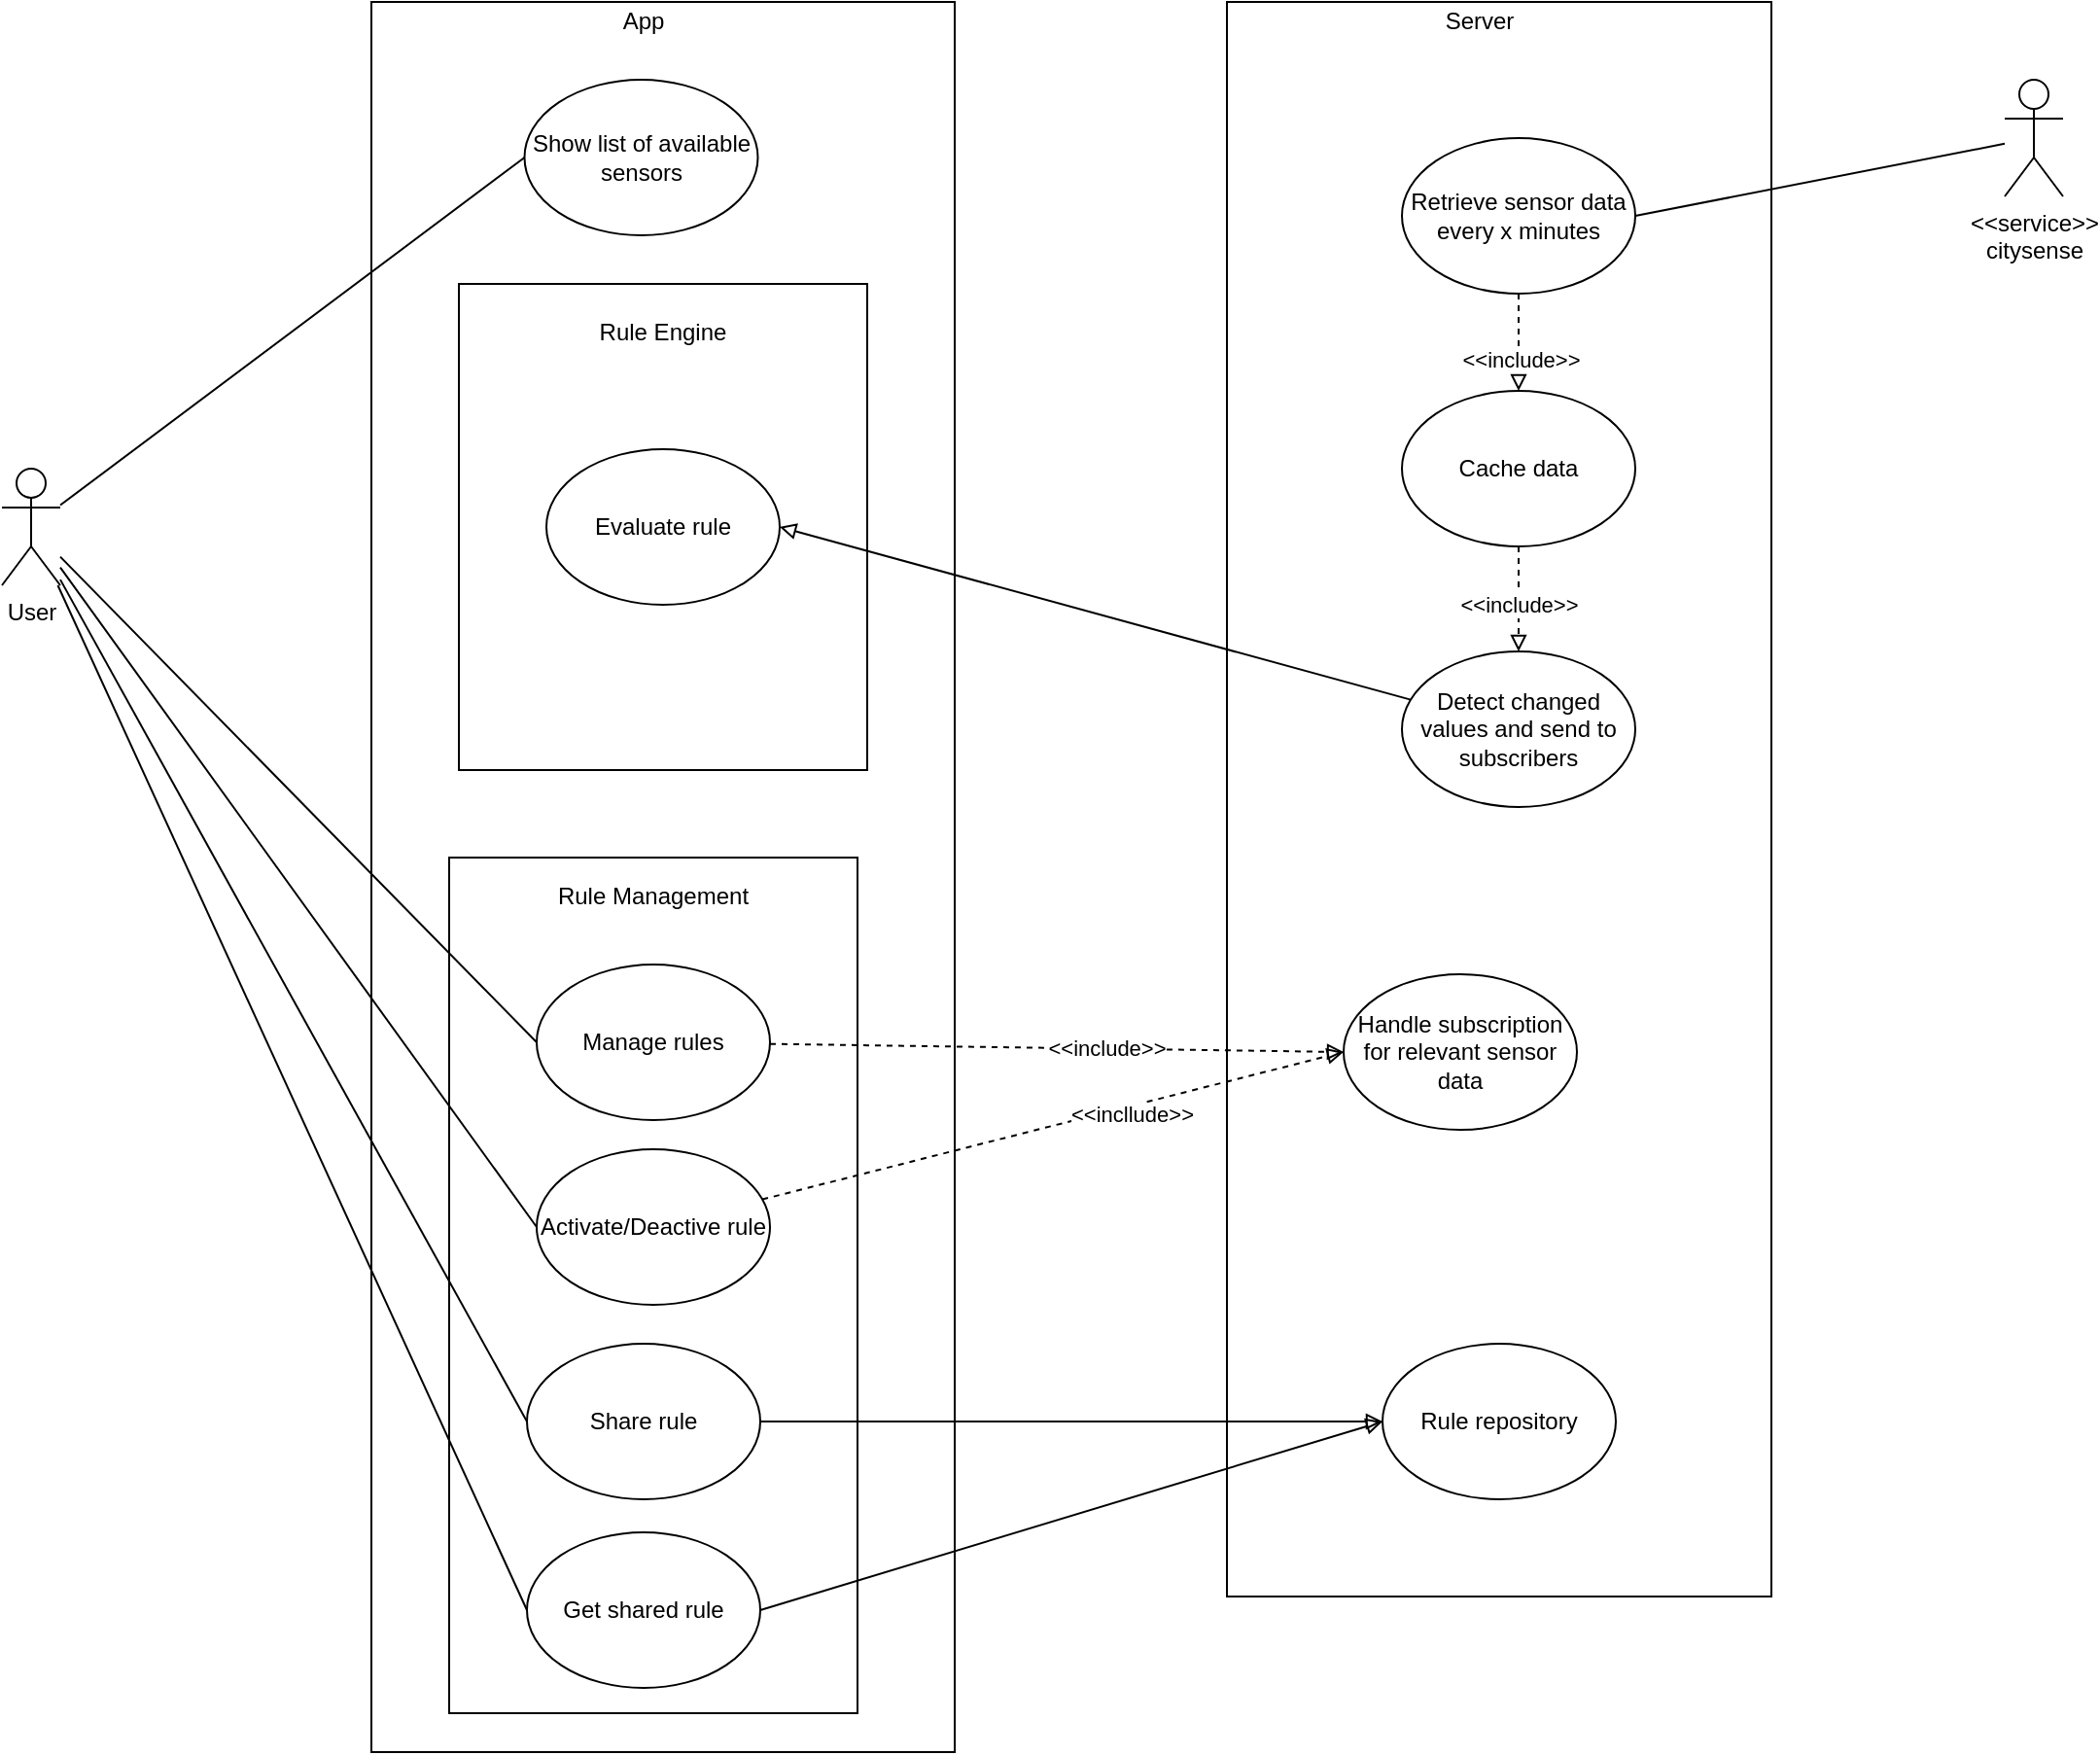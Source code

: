 <mxfile version="13.9.9" type="device"><diagram id="7jJfKhNYVVAL6pXOq3pV" name="Seite-1"><mxGraphModel dx="1673" dy="967" grid="1" gridSize="10" guides="1" tooltips="1" connect="1" arrows="1" fold="1" page="1" pageScale="1" pageWidth="1169" pageHeight="827" math="0" shadow="0"><root><mxCell id="0"/><mxCell id="1" parent="0"/><mxCell id="pLC-GGC5yrj6mTZiwgBo-31" value="" style="rounded=0;whiteSpace=wrap;html=1;" parent="1" vertex="1"><mxGeometry x="680" y="40" width="280" height="820" as="geometry"/></mxCell><mxCell id="pLC-GGC5yrj6mTZiwgBo-3" value="" style="rounded=0;whiteSpace=wrap;html=1;" parent="1" vertex="1"><mxGeometry x="240" y="40" width="300" height="900" as="geometry"/></mxCell><mxCell id="pLC-GGC5yrj6mTZiwgBo-18" style="edgeStyle=none;rounded=0;orthogonalLoop=1;jettySize=auto;html=1;entryX=0;entryY=0.5;entryDx=0;entryDy=0;endArrow=none;endFill=0;" parent="1" source="pLC-GGC5yrj6mTZiwgBo-1" target="pLC-GGC5yrj6mTZiwgBo-4" edge="1"><mxGeometry relative="1" as="geometry"/></mxCell><mxCell id="pLC-GGC5yrj6mTZiwgBo-1" value="User" style="shape=umlActor;verticalLabelPosition=bottom;verticalAlign=top;html=1;" parent="1" vertex="1"><mxGeometry x="50" y="280" width="30" height="60" as="geometry"/></mxCell><mxCell id="pLC-GGC5yrj6mTZiwgBo-2" value="&amp;lt;&amp;lt;service&amp;gt;&amp;gt;&lt;br&gt;citysense" style="shape=umlActor;verticalLabelPosition=bottom;verticalAlign=top;html=1;" parent="1" vertex="1"><mxGeometry x="1080" y="80" width="30" height="60" as="geometry"/></mxCell><mxCell id="pLC-GGC5yrj6mTZiwgBo-4" value="Show list of&amp;nbsp;available sensors" style="ellipse;whiteSpace=wrap;html=1;" parent="1" vertex="1"><mxGeometry x="318.75" y="80" width="120" height="80" as="geometry"/></mxCell><mxCell id="2_SeIE26I-xFjPV3uoAl-34" style="edgeStyle=none;rounded=0;orthogonalLoop=1;jettySize=auto;html=1;entryX=0.5;entryY=0;entryDx=0;entryDy=0;endArrow=block;endFill=0;dashed=1;" edge="1" parent="1" source="pLC-GGC5yrj6mTZiwgBo-15" target="2_SeIE26I-xFjPV3uoAl-21"><mxGeometry relative="1" as="geometry"/></mxCell><mxCell id="2_SeIE26I-xFjPV3uoAl-35" value="&amp;lt;&amp;lt;include&amp;gt;&amp;gt;" style="edgeLabel;html=1;align=center;verticalAlign=middle;resizable=0;points=[];" vertex="1" connectable="0" parent="2_SeIE26I-xFjPV3uoAl-34"><mxGeometry x="0.332" y="2" relative="1" as="geometry"><mxPoint x="-2" y="-6.47" as="offset"/></mxGeometry></mxCell><mxCell id="pLC-GGC5yrj6mTZiwgBo-15" value="Cache data" style="ellipse;whiteSpace=wrap;html=1;" parent="1" vertex="1"><mxGeometry x="770" y="240" width="120" height="80" as="geometry"/></mxCell><mxCell id="pLC-GGC5yrj6mTZiwgBo-27" value="Server" style="text;html=1;strokeColor=none;fillColor=none;align=center;verticalAlign=middle;whiteSpace=wrap;rounded=0;" parent="1" vertex="1"><mxGeometry x="790" y="40" width="40" height="20" as="geometry"/></mxCell><mxCell id="pLC-GGC5yrj6mTZiwgBo-28" value="App" style="text;html=1;strokeColor=none;fillColor=none;align=center;verticalAlign=middle;whiteSpace=wrap;rounded=0;" parent="1" vertex="1"><mxGeometry x="360" y="40" width="40" height="20" as="geometry"/></mxCell><mxCell id="2_SeIE26I-xFjPV3uoAl-1" style="rounded=0;orthogonalLoop=1;jettySize=auto;html=1;exitX=0.5;exitY=1;exitDx=0;exitDy=0;endArrow=block;endFill=0;dashed=1;" edge="1" parent="1" source="pLC-GGC5yrj6mTZiwgBo-29" target="pLC-GGC5yrj6mTZiwgBo-15"><mxGeometry relative="1" as="geometry"/></mxCell><mxCell id="2_SeIE26I-xFjPV3uoAl-28" value="&amp;lt;&amp;lt;include&amp;gt;&amp;gt;" style="edgeLabel;html=1;align=center;verticalAlign=middle;resizable=0;points=[];" vertex="1" connectable="0" parent="2_SeIE26I-xFjPV3uoAl-1"><mxGeometry x="0.364" y="1" relative="1" as="geometry"><mxPoint as="offset"/></mxGeometry></mxCell><mxCell id="pLC-GGC5yrj6mTZiwgBo-29" value="Retrieve sensor data every x minutes" style="ellipse;whiteSpace=wrap;html=1;" parent="1" vertex="1"><mxGeometry x="770" y="110" width="120" height="80" as="geometry"/></mxCell><mxCell id="pLC-GGC5yrj6mTZiwgBo-30" style="edgeStyle=none;rounded=0;orthogonalLoop=1;jettySize=auto;html=1;entryX=1;entryY=0.5;entryDx=0;entryDy=0;endArrow=none;endFill=0;" parent="1" source="pLC-GGC5yrj6mTZiwgBo-2" target="pLC-GGC5yrj6mTZiwgBo-29" edge="1"><mxGeometry relative="1" as="geometry"/></mxCell><mxCell id="2_SeIE26I-xFjPV3uoAl-2" value="Handle subscription for relevant sensor data" style="ellipse;whiteSpace=wrap;html=1;" vertex="1" parent="1"><mxGeometry x="740" y="540" width="120" height="80" as="geometry"/></mxCell><mxCell id="2_SeIE26I-xFjPV3uoAl-4" value="" style="rounded=0;whiteSpace=wrap;html=1;" vertex="1" parent="1"><mxGeometry x="280" y="480" width="210" height="440" as="geometry"/></mxCell><mxCell id="2_SeIE26I-xFjPV3uoAl-11" style="edgeStyle=none;rounded=0;orthogonalLoop=1;jettySize=auto;html=1;entryX=0;entryY=0.5;entryDx=0;entryDy=0;endArrow=block;endFill=0;dashed=1;" edge="1" parent="1" source="pLC-GGC5yrj6mTZiwgBo-12" target="2_SeIE26I-xFjPV3uoAl-2"><mxGeometry relative="1" as="geometry"><mxPoint x="750.0" y="610" as="targetPoint"/></mxGeometry></mxCell><mxCell id="2_SeIE26I-xFjPV3uoAl-42" value="&amp;lt;&amp;lt;include&amp;gt;&amp;gt;" style="edgeLabel;html=1;align=center;verticalAlign=middle;resizable=0;points=[];" vertex="1" connectable="0" parent="2_SeIE26I-xFjPV3uoAl-11"><mxGeometry x="0.17" y="1" relative="1" as="geometry"><mxPoint as="offset"/></mxGeometry></mxCell><mxCell id="pLC-GGC5yrj6mTZiwgBo-12" value="Manage rules" style="ellipse;whiteSpace=wrap;html=1;" parent="1" vertex="1"><mxGeometry x="325" y="535" width="120" height="80" as="geometry"/></mxCell><mxCell id="2_SeIE26I-xFjPV3uoAl-27" style="edgeStyle=none;rounded=0;orthogonalLoop=1;jettySize=auto;html=1;entryX=0;entryY=0.5;entryDx=0;entryDy=0;endArrow=block;endFill=0;dashed=1;" edge="1" parent="1" source="pLC-GGC5yrj6mTZiwgBo-13" target="2_SeIE26I-xFjPV3uoAl-2"><mxGeometry relative="1" as="geometry"/></mxCell><mxCell id="2_SeIE26I-xFjPV3uoAl-43" value="&amp;lt;&amp;lt;incllude&amp;gt;&amp;gt;" style="edgeLabel;html=1;align=center;verticalAlign=middle;resizable=0;points=[];" vertex="1" connectable="0" parent="2_SeIE26I-xFjPV3uoAl-27"><mxGeometry x="0.261" y="-4" relative="1" as="geometry"><mxPoint as="offset"/></mxGeometry></mxCell><mxCell id="pLC-GGC5yrj6mTZiwgBo-13" value="Activate/Deactive rule" style="ellipse;whiteSpace=wrap;html=1;" parent="1" vertex="1"><mxGeometry x="325" y="630" width="120" height="80" as="geometry"/></mxCell><mxCell id="2_SeIE26I-xFjPV3uoAl-5" value="Rule Management" style="text;html=1;strokeColor=none;fillColor=none;align=center;verticalAlign=middle;whiteSpace=wrap;rounded=0;" vertex="1" parent="1"><mxGeometry x="331.25" y="490" width="107.5" height="20" as="geometry"/></mxCell><mxCell id="MZ9o2oCvGKl4xtTLHZE_-3" style="edgeStyle=none;rounded=0;orthogonalLoop=1;jettySize=auto;html=1;entryX=0;entryY=0.5;entryDx=0;entryDy=0;endArrow=none;endFill=0;" parent="1" source="pLC-GGC5yrj6mTZiwgBo-1" target="pLC-GGC5yrj6mTZiwgBo-12" edge="1"><mxGeometry relative="1" as="geometry"/></mxCell><mxCell id="2_SeIE26I-xFjPV3uoAl-21" value="Detect changed values and send to subscribers" style="ellipse;whiteSpace=wrap;html=1;" vertex="1" parent="1"><mxGeometry x="770" y="374" width="120" height="80" as="geometry"/></mxCell><mxCell id="2_SeIE26I-xFjPV3uoAl-23" value="" style="rounded=0;whiteSpace=wrap;html=1;" vertex="1" parent="1"><mxGeometry x="285" y="185" width="210" height="250" as="geometry"/></mxCell><mxCell id="2_SeIE26I-xFjPV3uoAl-24" value="Rule Engine" style="text;html=1;strokeColor=none;fillColor=none;align=center;verticalAlign=middle;whiteSpace=wrap;rounded=0;" vertex="1" parent="1"><mxGeometry x="336.25" y="200" width="107.5" height="20" as="geometry"/></mxCell><mxCell id="2_SeIE26I-xFjPV3uoAl-20" value="Evaluate rule" style="ellipse;whiteSpace=wrap;html=1;" vertex="1" parent="1"><mxGeometry x="330" y="270" width="120" height="80" as="geometry"/></mxCell><mxCell id="2_SeIE26I-xFjPV3uoAl-26" style="edgeStyle=none;rounded=0;orthogonalLoop=1;jettySize=auto;html=1;entryX=0;entryY=0.5;entryDx=0;entryDy=0;endArrow=none;endFill=0;" edge="1" parent="1" source="pLC-GGC5yrj6mTZiwgBo-1" target="pLC-GGC5yrj6mTZiwgBo-13"><mxGeometry relative="1" as="geometry"/></mxCell><mxCell id="2_SeIE26I-xFjPV3uoAl-29" value="Rule repository" style="ellipse;whiteSpace=wrap;html=1;" vertex="1" parent="1"><mxGeometry x="760" y="730" width="120" height="80" as="geometry"/></mxCell><mxCell id="2_SeIE26I-xFjPV3uoAl-31" style="edgeStyle=none;rounded=0;orthogonalLoop=1;jettySize=auto;html=1;entryX=0;entryY=0.5;entryDx=0;entryDy=0;endArrow=block;endFill=0;" edge="1" parent="1" source="2_SeIE26I-xFjPV3uoAl-30" target="2_SeIE26I-xFjPV3uoAl-29"><mxGeometry relative="1" as="geometry"/></mxCell><mxCell id="2_SeIE26I-xFjPV3uoAl-30" value="Share rule" style="ellipse;whiteSpace=wrap;html=1;" vertex="1" parent="1"><mxGeometry x="320" y="730" width="120" height="80" as="geometry"/></mxCell><mxCell id="2_SeIE26I-xFjPV3uoAl-32" style="edgeStyle=none;rounded=0;orthogonalLoop=1;jettySize=auto;html=1;entryX=0;entryY=0.5;entryDx=0;entryDy=0;endArrow=none;endFill=0;" edge="1" parent="1" source="pLC-GGC5yrj6mTZiwgBo-1" target="2_SeIE26I-xFjPV3uoAl-30"><mxGeometry relative="1" as="geometry"/></mxCell><mxCell id="2_SeIE26I-xFjPV3uoAl-36" style="edgeStyle=none;rounded=0;orthogonalLoop=1;jettySize=auto;html=1;entryX=1;entryY=0.5;entryDx=0;entryDy=0;endArrow=block;endFill=0;" edge="1" parent="1" source="2_SeIE26I-xFjPV3uoAl-21" target="2_SeIE26I-xFjPV3uoAl-20"><mxGeometry relative="1" as="geometry"/></mxCell><mxCell id="2_SeIE26I-xFjPV3uoAl-39" style="edgeStyle=none;rounded=0;orthogonalLoop=1;jettySize=auto;html=1;exitX=1;exitY=0.5;exitDx=0;exitDy=0;entryX=0;entryY=0.5;entryDx=0;entryDy=0;endArrow=block;endFill=0;" edge="1" parent="1" source="2_SeIE26I-xFjPV3uoAl-37" target="2_SeIE26I-xFjPV3uoAl-29"><mxGeometry relative="1" as="geometry"/></mxCell><mxCell id="2_SeIE26I-xFjPV3uoAl-37" value="Get shared rule" style="ellipse;whiteSpace=wrap;html=1;" vertex="1" parent="1"><mxGeometry x="320" y="827" width="120" height="80" as="geometry"/></mxCell><mxCell id="2_SeIE26I-xFjPV3uoAl-38" style="edgeStyle=none;rounded=0;orthogonalLoop=1;jettySize=auto;html=1;entryX=0;entryY=0.5;entryDx=0;entryDy=0;endArrow=none;endFill=0;" edge="1" parent="1" source="pLC-GGC5yrj6mTZiwgBo-1" target="2_SeIE26I-xFjPV3uoAl-37"><mxGeometry relative="1" as="geometry"/></mxCell></root></mxGraphModel></diagram></mxfile>